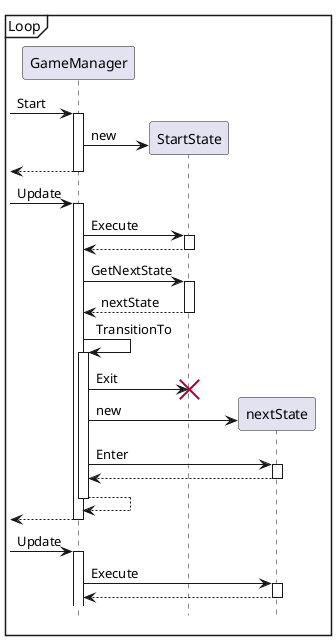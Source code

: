 ﻿@startuml
'https://plantuml.com/sequence-diagram

'autonumber'

skinparam backgroundColor transparent

mainframe: Loop
hide footbox

[-> GameManager ++ : Start
GameManager -> StartState ** : new
return

[-> GameManager ++ : Update
GameManager -> StartState ++ : Execute
return

GameManager -> StartState ++ : GetNextState
return nextState

GameManager -> GameManager ++ : TransitionTo

GameManager -> StartState !! : Exit
GameManager -> nextState ** : new

GameManager -> nextState ++ : Enter
return

return

return

[-> GameManager ++: Update

GameManager -> nextState ++ : Execute
return

@enduml